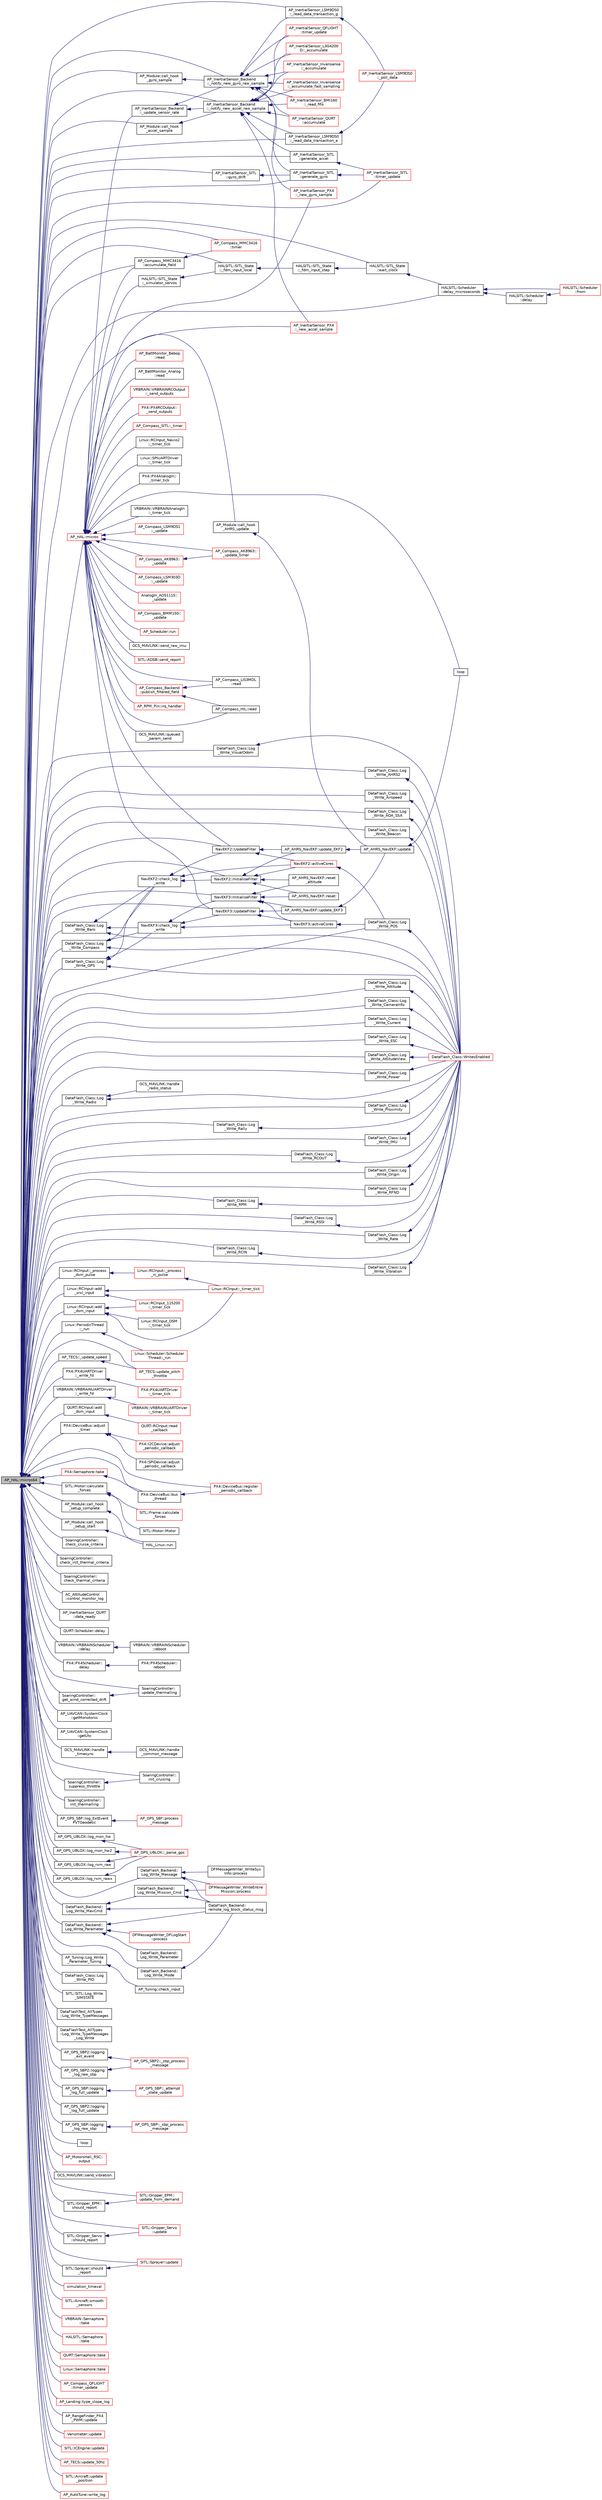 digraph "AP_HAL::micros64"
{
 // INTERACTIVE_SVG=YES
  edge [fontname="Helvetica",fontsize="10",labelfontname="Helvetica",labelfontsize="10"];
  node [fontname="Helvetica",fontsize="10",shape=record];
  rankdir="LR";
  Node1 [label="AP_HAL::micros64",height=0.2,width=0.4,color="black", fillcolor="grey75", style="filled", fontcolor="black"];
  Node1 -> Node2 [dir="back",color="midnightblue",fontsize="10",style="solid",fontname="Helvetica"];
  Node2 [label="HALSITL::SITL_State\l::_fdm_input_local",height=0.2,width=0.4,color="black", fillcolor="white", style="filled",URL="$classHALSITL_1_1SITL__State.html#a141fe78b0702ab2f2ac4cafc221fdb97"];
  Node2 -> Node3 [dir="back",color="midnightblue",fontsize="10",style="solid",fontname="Helvetica"];
  Node3 [label="HALSITL::SITL_State\l::_fdm_input_step",height=0.2,width=0.4,color="black", fillcolor="white", style="filled",URL="$classHALSITL_1_1SITL__State.html#ae31c93a26ca780bb508dded2498e2e93"];
  Node3 -> Node4 [dir="back",color="midnightblue",fontsize="10",style="solid",fontname="Helvetica"];
  Node4 [label="HALSITL::SITL_State\l::wait_clock",height=0.2,width=0.4,color="black", fillcolor="white", style="filled",URL="$classHALSITL_1_1SITL__State.html#a3eeaf330efded46259bbf64fc53e6b9f"];
  Node4 -> Node5 [dir="back",color="midnightblue",fontsize="10",style="solid",fontname="Helvetica"];
  Node5 [label="HALSITL::Scheduler\l::delay_microseconds",height=0.2,width=0.4,color="black", fillcolor="white", style="filled",URL="$classHALSITL_1_1Scheduler.html#a4cffd5bcba0175bf49c7aa75ff3bf09a"];
  Node5 -> Node6 [dir="back",color="midnightblue",fontsize="10",style="solid",fontname="Helvetica"];
  Node6 [label="HALSITL::Scheduler\l::from",height=0.2,width=0.4,color="red", fillcolor="white", style="filled",URL="$classHALSITL_1_1Scheduler.html#a2c3ea70328333081349821921242cb39"];
  Node5 -> Node7 [dir="back",color="midnightblue",fontsize="10",style="solid",fontname="Helvetica"];
  Node7 [label="HALSITL::Scheduler\l::delay",height=0.2,width=0.4,color="black", fillcolor="white", style="filled",URL="$classHALSITL_1_1Scheduler.html#a14f3239ecbb9889823b20dc9de655c2f"];
  Node7 -> Node6 [dir="back",color="midnightblue",fontsize="10",style="solid",fontname="Helvetica"];
  Node1 -> Node8 [dir="back",color="midnightblue",fontsize="10",style="solid",fontname="Helvetica"];
  Node8 [label="AP_InertialSensor_Backend\l::_notify_new_accel_raw_sample",height=0.2,width=0.4,color="black", fillcolor="white", style="filled",URL="$classAP__InertialSensor__Backend.html#a330d2242c139a6ec3e94e0dd7379df7c"];
  Node8 -> Node9 [dir="back",color="midnightblue",fontsize="10",style="solid",fontname="Helvetica"];
  Node9 [label="AP_InertialSensor_L3G4200\lD::_accumulate",height=0.2,width=0.4,color="red", fillcolor="white", style="filled",URL="$classAP__InertialSensor__L3G4200D.html#ab07f7d4df52cbab3fee7f509f50e81fc"];
  Node8 -> Node10 [dir="back",color="midnightblue",fontsize="10",style="solid",fontname="Helvetica"];
  Node10 [label="AP_InertialSensor_Invensense\l::_accumulate",height=0.2,width=0.4,color="red", fillcolor="white", style="filled",URL="$classAP__InertialSensor__Invensense.html#a1a06a8d1e4db8924dcdcf9a6439dcaa9"];
  Node8 -> Node11 [dir="back",color="midnightblue",fontsize="10",style="solid",fontname="Helvetica"];
  Node11 [label="AP_InertialSensor_Invensense\l::_accumulate_fast_sampling",height=0.2,width=0.4,color="red", fillcolor="white", style="filled",URL="$classAP__InertialSensor__Invensense.html#aa4d24e709666169398355b5ee2a3df50"];
  Node8 -> Node12 [dir="back",color="midnightblue",fontsize="10",style="solid",fontname="Helvetica"];
  Node12 [label="AP_InertialSensor_PX4\l::_new_accel_sample",height=0.2,width=0.4,color="red", fillcolor="white", style="filled",URL="$classAP__InertialSensor__PX4.html#ab860aacad51c8894d6d05d1291d8a650"];
  Node8 -> Node13 [dir="back",color="midnightblue",fontsize="10",style="solid",fontname="Helvetica"];
  Node13 [label="AP_InertialSensor_LSM9DS0\l::_read_data_transaction_a",height=0.2,width=0.4,color="black", fillcolor="white", style="filled",URL="$classAP__InertialSensor__LSM9DS0.html#a9e083338c81500c744790115250d5207"];
  Node13 -> Node14 [dir="back",color="midnightblue",fontsize="10",style="solid",fontname="Helvetica"];
  Node14 [label="AP_InertialSensor_LSM9DS0\l::_poll_data",height=0.2,width=0.4,color="red", fillcolor="white", style="filled",URL="$classAP__InertialSensor__LSM9DS0.html#a517db16a43fdfa7fa31615d07b225474"];
  Node8 -> Node15 [dir="back",color="midnightblue",fontsize="10",style="solid",fontname="Helvetica"];
  Node15 [label="AP_InertialSensor_BMI160\l::_read_fifo",height=0.2,width=0.4,color="red", fillcolor="white", style="filled",URL="$classAP__InertialSensor__BMI160.html#a1a519a3be822e3db7a19d0d0ed21d0c6"];
  Node8 -> Node16 [dir="back",color="midnightblue",fontsize="10",style="solid",fontname="Helvetica"];
  Node16 [label="AP_InertialSensor_QURT\l::accumulate",height=0.2,width=0.4,color="red", fillcolor="white", style="filled",URL="$classAP__InertialSensor__QURT.html#ac64c9fedd2b0bcbddf29264e1bbd7af8"];
  Node8 -> Node17 [dir="back",color="midnightblue",fontsize="10",style="solid",fontname="Helvetica"];
  Node17 [label="AP_InertialSensor_SITL\l::generate_accel",height=0.2,width=0.4,color="black", fillcolor="white", style="filled",URL="$classAP__InertialSensor__SITL.html#a8d6b8277285c6e8b6013585f403cd588"];
  Node17 -> Node18 [dir="back",color="midnightblue",fontsize="10",style="solid",fontname="Helvetica"];
  Node18 [label="AP_InertialSensor_SITL\l::timer_update",height=0.2,width=0.4,color="red", fillcolor="white", style="filled",URL="$classAP__InertialSensor__SITL.html#acb53ee7c91782608c30ff3e1c5af13e6"];
  Node8 -> Node19 [dir="back",color="midnightblue",fontsize="10",style="solid",fontname="Helvetica"];
  Node19 [label="AP_InertialSensor_QFLIGHT\l::timer_update",height=0.2,width=0.4,color="red", fillcolor="white", style="filled",URL="$classAP__InertialSensor__QFLIGHT.html#a995eedfc1f2c8c01d00815aed816db6d"];
  Node1 -> Node20 [dir="back",color="midnightblue",fontsize="10",style="solid",fontname="Helvetica"];
  Node20 [label="AP_InertialSensor_Backend\l::_notify_new_gyro_raw_sample",height=0.2,width=0.4,color="black", fillcolor="white", style="filled",URL="$classAP__InertialSensor__Backend.html#a32a5d3f083aae76feb1f3e9cbf3cc095"];
  Node20 -> Node9 [dir="back",color="midnightblue",fontsize="10",style="solid",fontname="Helvetica"];
  Node20 -> Node10 [dir="back",color="midnightblue",fontsize="10",style="solid",fontname="Helvetica"];
  Node20 -> Node11 [dir="back",color="midnightblue",fontsize="10",style="solid",fontname="Helvetica"];
  Node20 -> Node21 [dir="back",color="midnightblue",fontsize="10",style="solid",fontname="Helvetica"];
  Node21 [label="AP_InertialSensor_PX4\l::_new_gyro_sample",height=0.2,width=0.4,color="red", fillcolor="white", style="filled",URL="$classAP__InertialSensor__PX4.html#a257fdff6435bb9addd12e3ba161c4c12"];
  Node20 -> Node22 [dir="back",color="midnightblue",fontsize="10",style="solid",fontname="Helvetica"];
  Node22 [label="AP_InertialSensor_LSM9DS0\l::_read_data_transaction_g",height=0.2,width=0.4,color="black", fillcolor="white", style="filled",URL="$classAP__InertialSensor__LSM9DS0.html#a8d90205092ed9e6b959fe3da5f4f6477"];
  Node22 -> Node14 [dir="back",color="midnightblue",fontsize="10",style="solid",fontname="Helvetica"];
  Node20 -> Node15 [dir="back",color="midnightblue",fontsize="10",style="solid",fontname="Helvetica"];
  Node20 -> Node16 [dir="back",color="midnightblue",fontsize="10",style="solid",fontname="Helvetica"];
  Node20 -> Node23 [dir="back",color="midnightblue",fontsize="10",style="solid",fontname="Helvetica"];
  Node23 [label="AP_InertialSensor_SITL\l::generate_gyro",height=0.2,width=0.4,color="black", fillcolor="white", style="filled",URL="$classAP__InertialSensor__SITL.html#a884efe3040d8e915376390a36d778398"];
  Node23 -> Node18 [dir="back",color="midnightblue",fontsize="10",style="solid",fontname="Helvetica"];
  Node20 -> Node19 [dir="back",color="midnightblue",fontsize="10",style="solid",fontname="Helvetica"];
  Node1 -> Node24 [dir="back",color="midnightblue",fontsize="10",style="solid",fontname="Helvetica"];
  Node24 [label="Linux::RCInput::_process\l_dsm_pulse",height=0.2,width=0.4,color="black", fillcolor="white", style="filled",URL="$classLinux_1_1RCInput.html#a8dcefc98cb9bdeaad8b1b2b0e9b9b678"];
  Node24 -> Node25 [dir="back",color="midnightblue",fontsize="10",style="solid",fontname="Helvetica"];
  Node25 [label="Linux::RCInput::_process\l_rc_pulse",height=0.2,width=0.4,color="red", fillcolor="white", style="filled",URL="$classLinux_1_1RCInput.html#a9b269fac087807d362506805ebd18936"];
  Node25 -> Node26 [dir="back",color="midnightblue",fontsize="10",style="solid",fontname="Helvetica"];
  Node26 [label="Linux::RCInput::_timer_tick",height=0.2,width=0.4,color="red", fillcolor="white", style="filled",URL="$classLinux_1_1RCInput.html#a0d5d4518e1ed51c95fe36a9d6ea7ecac"];
  Node1 -> Node13 [dir="back",color="midnightblue",fontsize="10",style="solid",fontname="Helvetica"];
  Node1 -> Node22 [dir="back",color="midnightblue",fontsize="10",style="solid",fontname="Helvetica"];
  Node1 -> Node27 [dir="back",color="midnightblue",fontsize="10",style="solid",fontname="Helvetica"];
  Node27 [label="Linux::PeriodicThread\l::_run",height=0.2,width=0.4,color="black", fillcolor="white", style="filled",URL="$classLinux_1_1PeriodicThread.html#a6a257aa854be986e1843ae884b9915bf"];
  Node27 -> Node28 [dir="back",color="midnightblue",fontsize="10",style="solid",fontname="Helvetica"];
  Node28 [label="Linux::Scheduler::Scheduler\lThread::_run",height=0.2,width=0.4,color="red", fillcolor="white", style="filled",URL="$classLinux_1_1Scheduler_1_1SchedulerThread.html#a2cf5f8963892f54cacc25780b3081a21"];
  Node1 -> Node29 [dir="back",color="midnightblue",fontsize="10",style="solid",fontname="Helvetica"];
  Node29 [label="AP_TECS::_update_speed",height=0.2,width=0.4,color="black", fillcolor="white", style="filled",URL="$classAP__TECS.html#ac3a90f55264799a5482b76abfe5b9a68"];
  Node29 -> Node30 [dir="back",color="midnightblue",fontsize="10",style="solid",fontname="Helvetica"];
  Node30 [label="AP_TECS::update_pitch\l_throttle",height=0.2,width=0.4,color="red", fillcolor="white", style="filled",URL="$classAP__TECS.html#ad9fdee521b36fe15ab8ab06a35717c5a"];
  Node1 -> Node31 [dir="back",color="midnightblue",fontsize="10",style="solid",fontname="Helvetica"];
  Node31 [label="PX4::PX4UARTDriver\l::_write_fd",height=0.2,width=0.4,color="black", fillcolor="white", style="filled",URL="$classPX4_1_1PX4UARTDriver.html#a999818ba89f3849918b43fb38dd3e836"];
  Node31 -> Node32 [dir="back",color="midnightblue",fontsize="10",style="solid",fontname="Helvetica"];
  Node32 [label="PX4::PX4UARTDriver\l::_timer_tick",height=0.2,width=0.4,color="red", fillcolor="white", style="filled",URL="$classPX4_1_1PX4UARTDriver.html#a15f4a4558c5ffa4cc27cd0371470afa4"];
  Node1 -> Node33 [dir="back",color="midnightblue",fontsize="10",style="solid",fontname="Helvetica"];
  Node33 [label="VRBRAIN::VRBRAINUARTDriver\l::_write_fd",height=0.2,width=0.4,color="black", fillcolor="white", style="filled",URL="$classVRBRAIN_1_1VRBRAINUARTDriver.html#afc978b3e0b18ae4a113fe1c04de5fe13"];
  Node33 -> Node34 [dir="back",color="midnightblue",fontsize="10",style="solid",fontname="Helvetica"];
  Node34 [label="VRBRAIN::VRBRAINUARTDriver\l::_timer_tick",height=0.2,width=0.4,color="red", fillcolor="white", style="filled",URL="$classVRBRAIN_1_1VRBRAINUARTDriver.html#a72593c9ad60f292fe8c5b9cd5176e93b"];
  Node1 -> Node35 [dir="back",color="midnightblue",fontsize="10",style="solid",fontname="Helvetica"];
  Node35 [label="AP_Compass_MMC3416\l::accumulate_field",height=0.2,width=0.4,color="black", fillcolor="white", style="filled",URL="$classAP__Compass__MMC3416.html#aa81525e474696e469db55ad9712a1b4f"];
  Node35 -> Node36 [dir="back",color="midnightblue",fontsize="10",style="solid",fontname="Helvetica"];
  Node36 [label="AP_Compass_MMC3416\l::timer",height=0.2,width=0.4,color="red", fillcolor="white", style="filled",URL="$classAP__Compass__MMC3416.html#a8b5b61173af45f3892c51bbeda783190"];
  Node1 -> Node37 [dir="back",color="midnightblue",fontsize="10",style="solid",fontname="Helvetica"];
  Node37 [label="Linux::RCInput::add\l_dsm_input",height=0.2,width=0.4,color="black", fillcolor="white", style="filled",URL="$classLinux_1_1RCInput.html#a25136c569dd0745cad9ed02cefd87e54"];
  Node37 -> Node26 [dir="back",color="midnightblue",fontsize="10",style="solid",fontname="Helvetica"];
  Node37 -> Node38 [dir="back",color="midnightblue",fontsize="10",style="solid",fontname="Helvetica"];
  Node38 [label="Linux::RCInput_115200\l::_timer_tick",height=0.2,width=0.4,color="red", fillcolor="white", style="filled",URL="$classLinux_1_1RCInput__115200.html#a9805846609a4810fdfa92a6354f7cb45"];
  Node37 -> Node39 [dir="back",color="midnightblue",fontsize="10",style="solid",fontname="Helvetica"];
  Node39 [label="Linux::RCInput_DSM\l::_timer_tick",height=0.2,width=0.4,color="black", fillcolor="white", style="filled",URL="$classLinux_1_1RCInput__DSM.html#ab0e5ac3cc954bb79f4f0dd398cb39265"];
  Node1 -> Node40 [dir="back",color="midnightblue",fontsize="10",style="solid",fontname="Helvetica"];
  Node40 [label="QURT::RCInput::add\l_dsm_input",height=0.2,width=0.4,color="black", fillcolor="white", style="filled",URL="$classQURT_1_1RCInput.html#a2617a405bd3ee00bfb852210ab6c83c0"];
  Node40 -> Node41 [dir="back",color="midnightblue",fontsize="10",style="solid",fontname="Helvetica"];
  Node41 [label="QURT::RCInput::read\l_callback",height=0.2,width=0.4,color="red", fillcolor="white", style="filled",URL="$classQURT_1_1RCInput.html#a570aa86748ac6f877857039366734049"];
  Node1 -> Node42 [dir="back",color="midnightblue",fontsize="10",style="solid",fontname="Helvetica"];
  Node42 [label="Linux::RCInput::add\l_srxl_input",height=0.2,width=0.4,color="black", fillcolor="white", style="filled",URL="$classLinux_1_1RCInput.html#a6edc4ae0ca741df8094586df888ceae1"];
  Node42 -> Node26 [dir="back",color="midnightblue",fontsize="10",style="solid",fontname="Helvetica"];
  Node42 -> Node38 [dir="back",color="midnightblue",fontsize="10",style="solid",fontname="Helvetica"];
  Node1 -> Node43 [dir="back",color="midnightblue",fontsize="10",style="solid",fontname="Helvetica"];
  Node43 [label="PX4::DeviceBus::adjust\l_timer",height=0.2,width=0.4,color="black", fillcolor="white", style="filled",URL="$classPX4_1_1DeviceBus.html#a13f05b671b8cf1ecdd001d477f465cf7"];
  Node43 -> Node44 [dir="back",color="midnightblue",fontsize="10",style="solid",fontname="Helvetica"];
  Node44 [label="PX4::I2CDevice::adjust\l_periodic_callback",height=0.2,width=0.4,color="red", fillcolor="white", style="filled",URL="$classPX4_1_1I2CDevice.html#ac54955381c88ace6272c3222d6c87440"];
  Node43 -> Node45 [dir="back",color="midnightblue",fontsize="10",style="solid",fontname="Helvetica"];
  Node45 [label="PX4::SPIDevice::adjust\l_periodic_callback",height=0.2,width=0.4,color="black", fillcolor="white", style="filled",URL="$classPX4_1_1SPIDevice.html#a0521c45e2aa9a362d7997a0856246017"];
  Node1 -> Node46 [dir="back",color="midnightblue",fontsize="10",style="solid",fontname="Helvetica"];
  Node46 [label="PX4::DeviceBus::bus\l_thread",height=0.2,width=0.4,color="black", fillcolor="white", style="filled",URL="$classPX4_1_1DeviceBus.html#a1c5e6b608ef4bec2b6632cc5ef52177e"];
  Node46 -> Node47 [dir="back",color="midnightblue",fontsize="10",style="solid",fontname="Helvetica"];
  Node47 [label="PX4::DeviceBus::register\l_periodic_callback",height=0.2,width=0.4,color="red", fillcolor="white", style="filled",URL="$classPX4_1_1DeviceBus.html#a2cc0b0bc94b4276c3727fbd5a6da339e"];
  Node1 -> Node48 [dir="back",color="midnightblue",fontsize="10",style="solid",fontname="Helvetica"];
  Node48 [label="SITL::Motor::calculate\l_forces",height=0.2,width=0.4,color="black", fillcolor="white", style="filled",URL="$classSITL_1_1Motor.html#a57917a26ad0eb2dd927afc7fc7317ea2"];
  Node48 -> Node49 [dir="back",color="midnightblue",fontsize="10",style="solid",fontname="Helvetica"];
  Node49 [label="SITL::Frame::calculate\l_forces",height=0.2,width=0.4,color="red", fillcolor="white", style="filled",URL="$classSITL_1_1Frame.html#a87ba820ad586d329b09e18db644114a9"];
  Node48 -> Node50 [dir="back",color="midnightblue",fontsize="10",style="solid",fontname="Helvetica"];
  Node50 [label="SITL::Motor::Motor",height=0.2,width=0.4,color="black", fillcolor="white", style="filled",URL="$classSITL_1_1Motor.html#a6cef80bf059998ee25248c9b347e3c0c"];
  Node1 -> Node51 [dir="back",color="midnightblue",fontsize="10",style="solid",fontname="Helvetica"];
  Node51 [label="AP_Module::call_hook\l_accel_sample",height=0.2,width=0.4,color="black", fillcolor="white", style="filled",URL="$classAP__Module.html#a2bfac6076fb8ce6b9d0a4d9265cff408"];
  Node51 -> Node8 [dir="back",color="midnightblue",fontsize="10",style="solid",fontname="Helvetica"];
  Node1 -> Node52 [dir="back",color="midnightblue",fontsize="10",style="solid",fontname="Helvetica"];
  Node52 [label="AP_Module::call_hook\l_AHRS_update",height=0.2,width=0.4,color="black", fillcolor="white", style="filled",URL="$classAP__Module.html#a9b4f06b2556a122f11b92b7b29d462c4"];
  Node52 -> Node53 [dir="back",color="midnightblue",fontsize="10",style="solid",fontname="Helvetica"];
  Node53 [label="AP_AHRS_NavEKF::update",height=0.2,width=0.4,color="black", fillcolor="white", style="filled",URL="$classAP__AHRS__NavEKF.html#ac8111979c5dc37a55b2c50818534ea52"];
  Node53 -> Node54 [dir="back",color="midnightblue",fontsize="10",style="solid",fontname="Helvetica"];
  Node54 [label="loop",height=0.2,width=0.4,color="black", fillcolor="white", style="filled",URL="$AHRS__Test_8cpp.html#afe461d27b9c48d5921c00d521181f12f"];
  Node1 -> Node55 [dir="back",color="midnightblue",fontsize="10",style="solid",fontname="Helvetica"];
  Node55 [label="AP_Module::call_hook\l_gyro_sample",height=0.2,width=0.4,color="black", fillcolor="white", style="filled",URL="$classAP__Module.html#a4a00c59686d662eb6ead3dce8a56068d"];
  Node55 -> Node20 [dir="back",color="midnightblue",fontsize="10",style="solid",fontname="Helvetica"];
  Node1 -> Node56 [dir="back",color="midnightblue",fontsize="10",style="solid",fontname="Helvetica"];
  Node56 [label="AP_Module::call_hook\l_setup_complete",height=0.2,width=0.4,color="black", fillcolor="white", style="filled",URL="$classAP__Module.html#a54b2edff163bdfe4c6367d3dcba86f0c"];
  Node56 -> Node57 [dir="back",color="midnightblue",fontsize="10",style="solid",fontname="Helvetica"];
  Node57 [label="HAL_Linux::run",height=0.2,width=0.4,color="black", fillcolor="white", style="filled",URL="$classHAL__Linux.html#a9b8394eb66ea6d3d5539aaaf47c3bf80"];
  Node1 -> Node58 [dir="back",color="midnightblue",fontsize="10",style="solid",fontname="Helvetica"];
  Node58 [label="AP_Module::call_hook\l_setup_start",height=0.2,width=0.4,color="black", fillcolor="white", style="filled",URL="$classAP__Module.html#a079f73b1dd75a3134022a71807f4b8c3"];
  Node58 -> Node57 [dir="back",color="midnightblue",fontsize="10",style="solid",fontname="Helvetica"];
  Node1 -> Node59 [dir="back",color="midnightblue",fontsize="10",style="solid",fontname="Helvetica"];
  Node59 [label="SoaringController::\lcheck_cruise_criteria",height=0.2,width=0.4,color="black", fillcolor="white", style="filled",URL="$classSoaringController.html#a67d3126fd2b67b567a8aac3998948170"];
  Node1 -> Node60 [dir="back",color="midnightblue",fontsize="10",style="solid",fontname="Helvetica"];
  Node60 [label="SoaringController::\lcheck_init_thermal_criteria",height=0.2,width=0.4,color="black", fillcolor="white", style="filled",URL="$classSoaringController.html#a0d65481e33cb4d38d27fdd1236ec09b0"];
  Node1 -> Node61 [dir="back",color="midnightblue",fontsize="10",style="solid",fontname="Helvetica"];
  Node61 [label="SoaringController::\lcheck_thermal_criteria",height=0.2,width=0.4,color="black", fillcolor="white", style="filled",URL="$classSoaringController.html#a99b4e44b09a796fdb3c8402025d855b1"];
  Node1 -> Node62 [dir="back",color="midnightblue",fontsize="10",style="solid",fontname="Helvetica"];
  Node62 [label="AC_AttitudeControl\l::control_monitor_log",height=0.2,width=0.4,color="black", fillcolor="white", style="filled",URL="$classAC__AttitudeControl.html#a24124a33c8cd7a9cd575d0c16a1e2d5b"];
  Node1 -> Node63 [dir="back",color="midnightblue",fontsize="10",style="solid",fontname="Helvetica"];
  Node63 [label="AP_InertialSensor_QURT\l::data_ready",height=0.2,width=0.4,color="black", fillcolor="white", style="filled",URL="$classAP__InertialSensor__QURT.html#a2a1a1f30325df41e390b8bc3e2848bc4"];
  Node1 -> Node64 [dir="back",color="midnightblue",fontsize="10",style="solid",fontname="Helvetica"];
  Node64 [label="QURT::Scheduler::delay",height=0.2,width=0.4,color="black", fillcolor="white", style="filled",URL="$classQURT_1_1Scheduler.html#a14f3239ecbb9889823b20dc9de655c2f"];
  Node1 -> Node65 [dir="back",color="midnightblue",fontsize="10",style="solid",fontname="Helvetica"];
  Node65 [label="VRBRAIN::VRBRAINScheduler\l::delay",height=0.2,width=0.4,color="black", fillcolor="white", style="filled",URL="$classVRBRAIN_1_1VRBRAINScheduler.html#a20360f74ca9912d424c5c6800a85efef"];
  Node65 -> Node66 [dir="back",color="midnightblue",fontsize="10",style="solid",fontname="Helvetica"];
  Node66 [label="VRBRAIN::VRBRAINScheduler\l::reboot",height=0.2,width=0.4,color="black", fillcolor="white", style="filled",URL="$classVRBRAIN_1_1VRBRAINScheduler.html#a4df178cb74833d89cb20e6d6606b48fe"];
  Node1 -> Node67 [dir="back",color="midnightblue",fontsize="10",style="solid",fontname="Helvetica"];
  Node67 [label="PX4::PX4Scheduler::\ldelay",height=0.2,width=0.4,color="black", fillcolor="white", style="filled",URL="$classPX4_1_1PX4Scheduler.html#a1951ba5f485452f85d0bf13220a44839"];
  Node67 -> Node68 [dir="back",color="midnightblue",fontsize="10",style="solid",fontname="Helvetica"];
  Node68 [label="PX4::PX4Scheduler::\lreboot",height=0.2,width=0.4,color="black", fillcolor="white", style="filled",URL="$classPX4_1_1PX4Scheduler.html#ad9afd58fb2d2daf8f1f726b99531db2a"];
  Node1 -> Node5 [dir="back",color="midnightblue",fontsize="10",style="solid",fontname="Helvetica"];
  Node1 -> Node17 [dir="back",color="midnightblue",fontsize="10",style="solid",fontname="Helvetica"];
  Node1 -> Node23 [dir="back",color="midnightblue",fontsize="10",style="solid",fontname="Helvetica"];
  Node1 -> Node69 [dir="back",color="midnightblue",fontsize="10",style="solid",fontname="Helvetica"];
  Node69 [label="SoaringController::\lget_wind_corrected_drift",height=0.2,width=0.4,color="black", fillcolor="white", style="filled",URL="$classSoaringController.html#ad7ea9014895a4068c421d561692a3700"];
  Node69 -> Node70 [dir="back",color="midnightblue",fontsize="10",style="solid",fontname="Helvetica"];
  Node70 [label="SoaringController::\lupdate_thermalling",height=0.2,width=0.4,color="black", fillcolor="white", style="filled",URL="$classSoaringController.html#abfbc693fd6c93da20fb098aedf6fd596"];
  Node1 -> Node71 [dir="back",color="midnightblue",fontsize="10",style="solid",fontname="Helvetica"];
  Node71 [label="AP_UAVCAN::SystemClock\l::getMonotonic",height=0.2,width=0.4,color="black", fillcolor="white", style="filled",URL="$classAP__UAVCAN_1_1SystemClock.html#acbec92b47a73aa9d638662f4386ac5d4"];
  Node1 -> Node72 [dir="back",color="midnightblue",fontsize="10",style="solid",fontname="Helvetica"];
  Node72 [label="AP_UAVCAN::SystemClock\l::getUtc",height=0.2,width=0.4,color="black", fillcolor="white", style="filled",URL="$classAP__UAVCAN_1_1SystemClock.html#a79ab860c99412640eabb762ca9210b02"];
  Node1 -> Node73 [dir="back",color="midnightblue",fontsize="10",style="solid",fontname="Helvetica"];
  Node73 [label="AP_InertialSensor_SITL\l::gyro_drift",height=0.2,width=0.4,color="black", fillcolor="white", style="filled",URL="$classAP__InertialSensor__SITL.html#a8ddcc9af2f03212fc176901e8588b978"];
  Node73 -> Node23 [dir="back",color="midnightblue",fontsize="10",style="solid",fontname="Helvetica"];
  Node1 -> Node74 [dir="back",color="midnightblue",fontsize="10",style="solid",fontname="Helvetica"];
  Node74 [label="GCS_MAVLINK::handle\l_timesync",height=0.2,width=0.4,color="black", fillcolor="white", style="filled",URL="$structGCS__MAVLINK.html#ae00bb5fbb1a3e4843be647dc9b09f51f"];
  Node74 -> Node75 [dir="back",color="midnightblue",fontsize="10",style="solid",fontname="Helvetica"];
  Node75 [label="GCS_MAVLINK::handle\l_common_message",height=0.2,width=0.4,color="black", fillcolor="white", style="filled",URL="$structGCS__MAVLINK.html#a13da94a2548ade6552a5250eb3251e89"];
  Node1 -> Node76 [dir="back",color="midnightblue",fontsize="10",style="solid",fontname="Helvetica"];
  Node76 [label="SoaringController::\linit_cruising",height=0.2,width=0.4,color="black", fillcolor="white", style="filled",URL="$classSoaringController.html#a374df90ffa4f23b9bcd4a554702bf4a4"];
  Node1 -> Node77 [dir="back",color="midnightblue",fontsize="10",style="solid",fontname="Helvetica"];
  Node77 [label="SoaringController::\linit_thermalling",height=0.2,width=0.4,color="black", fillcolor="white", style="filled",URL="$classSoaringController.html#a1df234a4d963fb959f17da847f4e39d1"];
  Node1 -> Node78 [dir="back",color="midnightblue",fontsize="10",style="solid",fontname="Helvetica"];
  Node78 [label="NavEKF3::InitialiseFilter",height=0.2,width=0.4,color="black", fillcolor="white", style="filled",URL="$classNavEKF3.html#a07f064fa513fbb6e7188141904f3b5b5"];
  Node78 -> Node79 [dir="back",color="midnightblue",fontsize="10",style="solid",fontname="Helvetica"];
  Node79 [label="NavEKF3::activeCores",height=0.2,width=0.4,color="black", fillcolor="white", style="filled",URL="$classNavEKF3.html#a3e1f50ad977a17222fcd7a6851b0f2ec"];
  Node79 -> Node80 [dir="back",color="midnightblue",fontsize="10",style="solid",fontname="Helvetica"];
  Node80 [label="DataFlash_Class::Log\l_Write_POS",height=0.2,width=0.4,color="black", fillcolor="white", style="filled",URL="$classDataFlash__Class.html#a46e58faaa53c44516433f6bb7bde4163"];
  Node80 -> Node81 [dir="back",color="midnightblue",fontsize="10",style="solid",fontname="Helvetica"];
  Node81 [label="DataFlash_Class::WritesEnabled",height=0.2,width=0.4,color="red", fillcolor="white", style="filled",URL="$classDataFlash__Class.html#a680528ccef337901407a125439e1f397"];
  Node78 -> Node82 [dir="back",color="midnightblue",fontsize="10",style="solid",fontname="Helvetica"];
  Node82 [label="AP_AHRS_NavEKF::reset",height=0.2,width=0.4,color="black", fillcolor="white", style="filled",URL="$classAP__AHRS__NavEKF.html#a532ff0df024a4537e5a108c42ba405a7"];
  Node78 -> Node83 [dir="back",color="midnightblue",fontsize="10",style="solid",fontname="Helvetica"];
  Node83 [label="AP_AHRS_NavEKF::reset\l_attitude",height=0.2,width=0.4,color="black", fillcolor="white", style="filled",URL="$classAP__AHRS__NavEKF.html#a9bd3c7f1793a48cd0d736b19fbfaf19a"];
  Node78 -> Node84 [dir="back",color="midnightblue",fontsize="10",style="solid",fontname="Helvetica"];
  Node84 [label="AP_AHRS_NavEKF::update_EKF3",height=0.2,width=0.4,color="black", fillcolor="white", style="filled",URL="$classAP__AHRS__NavEKF.html#a324160404f12959e955554f5aed26459"];
  Node84 -> Node53 [dir="back",color="midnightblue",fontsize="10",style="solid",fontname="Helvetica"];
  Node1 -> Node85 [dir="back",color="midnightblue",fontsize="10",style="solid",fontname="Helvetica"];
  Node85 [label="NavEKF2::InitialiseFilter",height=0.2,width=0.4,color="black", fillcolor="white", style="filled",URL="$classNavEKF2.html#a9c447b8d84abf2dfc845ddbbbad46a2b"];
  Node85 -> Node86 [dir="back",color="midnightblue",fontsize="10",style="solid",fontname="Helvetica"];
  Node86 [label="NavEKF2::activeCores",height=0.2,width=0.4,color="red", fillcolor="white", style="filled",URL="$classNavEKF2.html#ab18af2714c15fcf190493c01e2a28c73"];
  Node86 -> Node80 [dir="back",color="midnightblue",fontsize="10",style="solid",fontname="Helvetica"];
  Node85 -> Node82 [dir="back",color="midnightblue",fontsize="10",style="solid",fontname="Helvetica"];
  Node85 -> Node83 [dir="back",color="midnightblue",fontsize="10",style="solid",fontname="Helvetica"];
  Node85 -> Node87 [dir="back",color="midnightblue",fontsize="10",style="solid",fontname="Helvetica"];
  Node87 [label="AP_AHRS_NavEKF::update_EKF2",height=0.2,width=0.4,color="black", fillcolor="white", style="filled",URL="$classAP__AHRS__NavEKF.html#a0187c6d3d4348b002a204c05d3e94b07"];
  Node87 -> Node53 [dir="back",color="midnightblue",fontsize="10",style="solid",fontname="Helvetica"];
  Node1 -> Node88 [dir="back",color="midnightblue",fontsize="10",style="solid",fontname="Helvetica"];
  Node88 [label="AP_GPS_SBF::log_ExtEvent\lPVTGeodetic",height=0.2,width=0.4,color="black", fillcolor="white", style="filled",URL="$classAP__GPS__SBF.html#a029bda686db2bccb2b98f78cf5ea38fe"];
  Node88 -> Node89 [dir="back",color="midnightblue",fontsize="10",style="solid",fontname="Helvetica"];
  Node89 [label="AP_GPS_SBF::process\l_message",height=0.2,width=0.4,color="red", fillcolor="white", style="filled",URL="$classAP__GPS__SBF.html#a302b0e8422996c2cabb9dfac0eae59a4"];
  Node1 -> Node90 [dir="back",color="midnightblue",fontsize="10",style="solid",fontname="Helvetica"];
  Node90 [label="AP_GPS_UBLOX::log_mon_hw",height=0.2,width=0.4,color="black", fillcolor="white", style="filled",URL="$classAP__GPS__UBLOX.html#afaad8ce1ad6c2192e2608e5731789b25"];
  Node90 -> Node91 [dir="back",color="midnightblue",fontsize="10",style="solid",fontname="Helvetica"];
  Node91 [label="AP_GPS_UBLOX::_parse_gps",height=0.2,width=0.4,color="red", fillcolor="white", style="filled",URL="$classAP__GPS__UBLOX.html#a16ae8ab4b0babfbc2245beb0a438ec33"];
  Node1 -> Node92 [dir="back",color="midnightblue",fontsize="10",style="solid",fontname="Helvetica"];
  Node92 [label="AP_GPS_UBLOX::log_mon_hw2",height=0.2,width=0.4,color="black", fillcolor="white", style="filled",URL="$classAP__GPS__UBLOX.html#aa371c3daa15a309ab65f1522471ff5c2"];
  Node92 -> Node91 [dir="back",color="midnightblue",fontsize="10",style="solid",fontname="Helvetica"];
  Node1 -> Node93 [dir="back",color="midnightblue",fontsize="10",style="solid",fontname="Helvetica"];
  Node93 [label="AP_GPS_UBLOX::log_rxm_raw",height=0.2,width=0.4,color="black", fillcolor="white", style="filled",URL="$classAP__GPS__UBLOX.html#a599fc077195cbe106d1da825688b1440"];
  Node93 -> Node91 [dir="back",color="midnightblue",fontsize="10",style="solid",fontname="Helvetica"];
  Node1 -> Node94 [dir="back",color="midnightblue",fontsize="10",style="solid",fontname="Helvetica"];
  Node94 [label="AP_GPS_UBLOX::log_rxm_rawx",height=0.2,width=0.4,color="black", fillcolor="white", style="filled",URL="$classAP__GPS__UBLOX.html#a3974f2089cb33bed89e19cfe3c7521f8"];
  Node94 -> Node91 [dir="back",color="midnightblue",fontsize="10",style="solid",fontname="Helvetica"];
  Node1 -> Node95 [dir="back",color="midnightblue",fontsize="10",style="solid",fontname="Helvetica"];
  Node95 [label="DataFlash_Class::Log\l_Write_AHRS2",height=0.2,width=0.4,color="black", fillcolor="white", style="filled",URL="$classDataFlash__Class.html#ad81bca014959c6b0a6714ea0d83c409f"];
  Node95 -> Node81 [dir="back",color="midnightblue",fontsize="10",style="solid",fontname="Helvetica"];
  Node1 -> Node96 [dir="back",color="midnightblue",fontsize="10",style="solid",fontname="Helvetica"];
  Node96 [label="DataFlash_Class::Log\l_Write_Airspeed",height=0.2,width=0.4,color="black", fillcolor="white", style="filled",URL="$classDataFlash__Class.html#a6a38481f36ae833e7093c41a0e72be31"];
  Node96 -> Node81 [dir="back",color="midnightblue",fontsize="10",style="solid",fontname="Helvetica"];
  Node1 -> Node97 [dir="back",color="midnightblue",fontsize="10",style="solid",fontname="Helvetica"];
  Node97 [label="DataFlash_Class::Log\l_Write_AOA_SSA",height=0.2,width=0.4,color="black", fillcolor="white", style="filled",URL="$classDataFlash__Class.html#a07c6e6dc1aeb58b8f3255a63e0d5a430"];
  Node97 -> Node81 [dir="back",color="midnightblue",fontsize="10",style="solid",fontname="Helvetica"];
  Node1 -> Node98 [dir="back",color="midnightblue",fontsize="10",style="solid",fontname="Helvetica"];
  Node98 [label="DataFlash_Class::Log\l_Write_Attitude",height=0.2,width=0.4,color="black", fillcolor="white", style="filled",URL="$classDataFlash__Class.html#a100c0458780b38dd0ccc4a7381827b3c"];
  Node98 -> Node81 [dir="back",color="midnightblue",fontsize="10",style="solid",fontname="Helvetica"];
  Node1 -> Node99 [dir="back",color="midnightblue",fontsize="10",style="solid",fontname="Helvetica"];
  Node99 [label="DataFlash_Class::Log\l_Write_AttitudeView",height=0.2,width=0.4,color="black", fillcolor="white", style="filled",URL="$classDataFlash__Class.html#abf48a5cb3c39a255385d3853beb1b5d7"];
  Node99 -> Node81 [dir="back",color="midnightblue",fontsize="10",style="solid",fontname="Helvetica"];
  Node1 -> Node100 [dir="back",color="midnightblue",fontsize="10",style="solid",fontname="Helvetica"];
  Node100 [label="DataFlash_Class::Log\l_Write_Baro",height=0.2,width=0.4,color="black", fillcolor="white", style="filled",URL="$classDataFlash__Class.html#a4a12c2f2025e0a63d6ec85602857d0cb"];
  Node100 -> Node101 [dir="back",color="midnightblue",fontsize="10",style="solid",fontname="Helvetica"];
  Node101 [label="NavEKF3::check_log\l_write",height=0.2,width=0.4,color="black", fillcolor="white", style="filled",URL="$classNavEKF3.html#afa5a1b626563d35ad95545e8f056214b"];
  Node101 -> Node79 [dir="back",color="midnightblue",fontsize="10",style="solid",fontname="Helvetica"];
  Node101 -> Node78 [dir="back",color="midnightblue",fontsize="10",style="solid",fontname="Helvetica"];
  Node101 -> Node102 [dir="back",color="midnightblue",fontsize="10",style="solid",fontname="Helvetica"];
  Node102 [label="NavEKF3::UpdateFilter",height=0.2,width=0.4,color="black", fillcolor="white", style="filled",URL="$classNavEKF3.html#a477020fcf29376e0c2205dbf79728104"];
  Node102 -> Node79 [dir="back",color="midnightblue",fontsize="10",style="solid",fontname="Helvetica"];
  Node102 -> Node84 [dir="back",color="midnightblue",fontsize="10",style="solid",fontname="Helvetica"];
  Node100 -> Node103 [dir="back",color="midnightblue",fontsize="10",style="solid",fontname="Helvetica"];
  Node103 [label="NavEKF2::check_log\l_write",height=0.2,width=0.4,color="black", fillcolor="white", style="filled",URL="$classNavEKF2.html#a124df957952b2cb0c04e4318a173f67a"];
  Node103 -> Node86 [dir="back",color="midnightblue",fontsize="10",style="solid",fontname="Helvetica"];
  Node103 -> Node85 [dir="back",color="midnightblue",fontsize="10",style="solid",fontname="Helvetica"];
  Node103 -> Node104 [dir="back",color="midnightblue",fontsize="10",style="solid",fontname="Helvetica"];
  Node104 [label="NavEKF2::UpdateFilter",height=0.2,width=0.4,color="black", fillcolor="white", style="filled",URL="$classNavEKF2.html#a72815b1bbd9d7ceb0ff7ae52d14516df"];
  Node104 -> Node86 [dir="back",color="midnightblue",fontsize="10",style="solid",fontname="Helvetica"];
  Node104 -> Node87 [dir="back",color="midnightblue",fontsize="10",style="solid",fontname="Helvetica"];
  Node100 -> Node81 [dir="back",color="midnightblue",fontsize="10",style="solid",fontname="Helvetica"];
  Node1 -> Node105 [dir="back",color="midnightblue",fontsize="10",style="solid",fontname="Helvetica"];
  Node105 [label="DataFlash_Class::Log\l_Write_Beacon",height=0.2,width=0.4,color="black", fillcolor="white", style="filled",URL="$classDataFlash__Class.html#abe412cc7c41a691691c24ec560586c45"];
  Node105 -> Node81 [dir="back",color="midnightblue",fontsize="10",style="solid",fontname="Helvetica"];
  Node1 -> Node106 [dir="back",color="midnightblue",fontsize="10",style="solid",fontname="Helvetica"];
  Node106 [label="DataFlash_Class::Log\l_Write_CameraInfo",height=0.2,width=0.4,color="black", fillcolor="white", style="filled",URL="$classDataFlash__Class.html#af027b69eefd54b04e56a821eeda76e40"];
  Node106 -> Node81 [dir="back",color="midnightblue",fontsize="10",style="solid",fontname="Helvetica"];
  Node1 -> Node107 [dir="back",color="midnightblue",fontsize="10",style="solid",fontname="Helvetica"];
  Node107 [label="DataFlash_Class::Log\l_Write_Compass",height=0.2,width=0.4,color="black", fillcolor="white", style="filled",URL="$classDataFlash__Class.html#a5189adf1c5da47c2149ca1d7baa745d8"];
  Node107 -> Node101 [dir="back",color="midnightblue",fontsize="10",style="solid",fontname="Helvetica"];
  Node107 -> Node103 [dir="back",color="midnightblue",fontsize="10",style="solid",fontname="Helvetica"];
  Node107 -> Node81 [dir="back",color="midnightblue",fontsize="10",style="solid",fontname="Helvetica"];
  Node1 -> Node108 [dir="back",color="midnightblue",fontsize="10",style="solid",fontname="Helvetica"];
  Node108 [label="DataFlash_Class::Log\l_Write_Current",height=0.2,width=0.4,color="black", fillcolor="white", style="filled",URL="$classDataFlash__Class.html#a6bc40fe7e7fd0b068700d5b89d85a920"];
  Node108 -> Node81 [dir="back",color="midnightblue",fontsize="10",style="solid",fontname="Helvetica"];
  Node1 -> Node109 [dir="back",color="midnightblue",fontsize="10",style="solid",fontname="Helvetica"];
  Node109 [label="DataFlash_Class::Log\l_Write_ESC",height=0.2,width=0.4,color="black", fillcolor="white", style="filled",URL="$classDataFlash__Class.html#a90a22bd1a0d9fff2bde1efdf0d0c9575"];
  Node109 -> Node81 [dir="back",color="midnightblue",fontsize="10",style="solid",fontname="Helvetica"];
  Node1 -> Node110 [dir="back",color="midnightblue",fontsize="10",style="solid",fontname="Helvetica"];
  Node110 [label="DataFlash_Class::Log\l_Write_GPS",height=0.2,width=0.4,color="black", fillcolor="white", style="filled",URL="$classDataFlash__Class.html#a8a9087dec83092f0ea67b6741ff9f32e"];
  Node110 -> Node101 [dir="back",color="midnightblue",fontsize="10",style="solid",fontname="Helvetica"];
  Node110 -> Node103 [dir="back",color="midnightblue",fontsize="10",style="solid",fontname="Helvetica"];
  Node110 -> Node81 [dir="back",color="midnightblue",fontsize="10",style="solid",fontname="Helvetica"];
  Node1 -> Node111 [dir="back",color="midnightblue",fontsize="10",style="solid",fontname="Helvetica"];
  Node111 [label="DataFlash_Class::Log\l_Write_IMU",height=0.2,width=0.4,color="black", fillcolor="white", style="filled",URL="$classDataFlash__Class.html#a805d766e5347af5349e0979a2a07e452"];
  Node111 -> Node81 [dir="back",color="midnightblue",fontsize="10",style="solid",fontname="Helvetica"];
  Node1 -> Node112 [dir="back",color="midnightblue",fontsize="10",style="solid",fontname="Helvetica"];
  Node112 [label="DataFlash_Backend::\lLog_Write_MavCmd",height=0.2,width=0.4,color="black", fillcolor="white", style="filled",URL="$classDataFlash__Backend.html#af0dcded34eb71f36ee8f910424be2061"];
  Node112 -> Node113 [dir="back",color="midnightblue",fontsize="10",style="solid",fontname="Helvetica"];
  Node113 [label="DataFlash_Backend::\lLog_Write_Mission_Cmd",height=0.2,width=0.4,color="black", fillcolor="white", style="filled",URL="$classDataFlash__Backend.html#a570580fce5fc1f96a9cfd6bb75dd8705"];
  Node113 -> Node114 [dir="back",color="midnightblue",fontsize="10",style="solid",fontname="Helvetica"];
  Node114 [label="DFMessageWriter_WriteEntire\lMission::process",height=0.2,width=0.4,color="red", fillcolor="white", style="filled",URL="$classDFMessageWriter__WriteEntireMission.html#a157afd1587cb4756d21bfd04bd64fdd1"];
  Node113 -> Node115 [dir="back",color="midnightblue",fontsize="10",style="solid",fontname="Helvetica"];
  Node115 [label="DataFlash_Backend::\lremote_log_block_status_msg",height=0.2,width=0.4,color="black", fillcolor="white", style="filled",URL="$classDataFlash__Backend.html#acc06500874549df2b2567f069176506e"];
  Node112 -> Node115 [dir="back",color="midnightblue",fontsize="10",style="solid",fontname="Helvetica"];
  Node1 -> Node116 [dir="back",color="midnightblue",fontsize="10",style="solid",fontname="Helvetica"];
  Node116 [label="DataFlash_Backend::\lLog_Write_Message",height=0.2,width=0.4,color="black", fillcolor="white", style="filled",URL="$classDataFlash__Backend.html#a36de68caf35d162312f55f958c00fc6c"];
  Node116 -> Node117 [dir="back",color="midnightblue",fontsize="10",style="solid",fontname="Helvetica"];
  Node117 [label="DFMessageWriter_WriteSys\lInfo::process",height=0.2,width=0.4,color="black", fillcolor="white", style="filled",URL="$classDFMessageWriter__WriteSysInfo.html#a58c7b3822a65bb8415b33960266a1e83"];
  Node116 -> Node114 [dir="back",color="midnightblue",fontsize="10",style="solid",fontname="Helvetica"];
  Node116 -> Node115 [dir="back",color="midnightblue",fontsize="10",style="solid",fontname="Helvetica"];
  Node1 -> Node118 [dir="back",color="midnightblue",fontsize="10",style="solid",fontname="Helvetica"];
  Node118 [label="DataFlash_Backend::\lLog_Write_Mode",height=0.2,width=0.4,color="black", fillcolor="white", style="filled",URL="$classDataFlash__Backend.html#a09f5553f9e37e58f72cde1a95b2f20f2"];
  Node118 -> Node115 [dir="back",color="midnightblue",fontsize="10",style="solid",fontname="Helvetica"];
  Node1 -> Node119 [dir="back",color="midnightblue",fontsize="10",style="solid",fontname="Helvetica"];
  Node119 [label="DataFlash_Class::Log\l_Write_Origin",height=0.2,width=0.4,color="black", fillcolor="white", style="filled",URL="$classDataFlash__Class.html#a7c9ea84e9cbfd62bac7f1fac7cafa562"];
  Node119 -> Node81 [dir="back",color="midnightblue",fontsize="10",style="solid",fontname="Helvetica"];
  Node1 -> Node120 [dir="back",color="midnightblue",fontsize="10",style="solid",fontname="Helvetica"];
  Node120 [label="DataFlash_Backend::\lLog_Write_Parameter",height=0.2,width=0.4,color="black", fillcolor="white", style="filled",URL="$classDataFlash__Backend.html#a85713efc5d4dfb01c5ef7968f9f2842e"];
  Node120 -> Node121 [dir="back",color="midnightblue",fontsize="10",style="solid",fontname="Helvetica"];
  Node121 [label="DataFlash_Backend::\lLog_Write_Parameter",height=0.2,width=0.4,color="black", fillcolor="white", style="filled",URL="$classDataFlash__Backend.html#a76b0eff7f34874f2a35c4d6241203e6f"];
  Node120 -> Node122 [dir="back",color="midnightblue",fontsize="10",style="solid",fontname="Helvetica"];
  Node122 [label="DFMessageWriter_DFLogStart\l::process",height=0.2,width=0.4,color="red", fillcolor="white", style="filled",URL="$classDFMessageWriter__DFLogStart.html#a81d7ab192bff2616b7649f3d4bdf7ca7"];
  Node120 -> Node115 [dir="back",color="midnightblue",fontsize="10",style="solid",fontname="Helvetica"];
  Node1 -> Node123 [dir="back",color="midnightblue",fontsize="10",style="solid",fontname="Helvetica"];
  Node123 [label="AP_Tuning::Log_Write\l_Parameter_Tuning",height=0.2,width=0.4,color="black", fillcolor="white", style="filled",URL="$classAP__Tuning.html#abc35074ce5f7c46fbbc644d80c3dc15a"];
  Node123 -> Node124 [dir="back",color="midnightblue",fontsize="10",style="solid",fontname="Helvetica"];
  Node124 [label="AP_Tuning::check_input",height=0.2,width=0.4,color="black", fillcolor="white", style="filled",URL="$classAP__Tuning.html#a26bf8c5e3711e547ce95654ca285fecb"];
  Node1 -> Node125 [dir="back",color="midnightblue",fontsize="10",style="solid",fontname="Helvetica"];
  Node125 [label="DataFlash_Class::Log\l_Write_PID",height=0.2,width=0.4,color="black", fillcolor="white", style="filled",URL="$classDataFlash__Class.html#a92d70f9aa906b4a2ad56f88cf04630ce"];
  Node1 -> Node80 [dir="back",color="midnightblue",fontsize="10",style="solid",fontname="Helvetica"];
  Node1 -> Node126 [dir="back",color="midnightblue",fontsize="10",style="solid",fontname="Helvetica"];
  Node126 [label="DataFlash_Class::Log\l_Write_Power",height=0.2,width=0.4,color="black", fillcolor="white", style="filled",URL="$classDataFlash__Class.html#a0244745bcbf21252169dbca26be44557"];
  Node126 -> Node81 [dir="back",color="midnightblue",fontsize="10",style="solid",fontname="Helvetica"];
  Node1 -> Node127 [dir="back",color="midnightblue",fontsize="10",style="solid",fontname="Helvetica"];
  Node127 [label="DataFlash_Class::Log\l_Write_Proximity",height=0.2,width=0.4,color="black", fillcolor="white", style="filled",URL="$classDataFlash__Class.html#adebf82a1c347a2dbcaf366ea32bc3bc5"];
  Node127 -> Node81 [dir="back",color="midnightblue",fontsize="10",style="solid",fontname="Helvetica"];
  Node1 -> Node128 [dir="back",color="midnightblue",fontsize="10",style="solid",fontname="Helvetica"];
  Node128 [label="DataFlash_Class::Log\l_Write_Radio",height=0.2,width=0.4,color="black", fillcolor="white", style="filled",URL="$classDataFlash__Class.html#ae26cdaa597f952193b6be4436d55c7d6"];
  Node128 -> Node129 [dir="back",color="midnightblue",fontsize="10",style="solid",fontname="Helvetica"];
  Node129 [label="GCS_MAVLINK::handle\l_radio_status",height=0.2,width=0.4,color="black", fillcolor="white", style="filled",URL="$structGCS__MAVLINK.html#a95855cb1b5e848b644d0fdeb1009a031"];
  Node128 -> Node81 [dir="back",color="midnightblue",fontsize="10",style="solid",fontname="Helvetica"];
  Node1 -> Node130 [dir="back",color="midnightblue",fontsize="10",style="solid",fontname="Helvetica"];
  Node130 [label="DataFlash_Class::Log\l_Write_Rally",height=0.2,width=0.4,color="black", fillcolor="white", style="filled",URL="$classDataFlash__Class.html#aa4421dde08afcd932ccbe12aef85055d"];
  Node130 -> Node81 [dir="back",color="midnightblue",fontsize="10",style="solid",fontname="Helvetica"];
  Node1 -> Node131 [dir="back",color="midnightblue",fontsize="10",style="solid",fontname="Helvetica"];
  Node131 [label="DataFlash_Class::Log\l_Write_Rate",height=0.2,width=0.4,color="black", fillcolor="white", style="filled",URL="$classDataFlash__Class.html#a5db08f0e524269d5b88c5919424af11c"];
  Node131 -> Node81 [dir="back",color="midnightblue",fontsize="10",style="solid",fontname="Helvetica"];
  Node1 -> Node132 [dir="back",color="midnightblue",fontsize="10",style="solid",fontname="Helvetica"];
  Node132 [label="DataFlash_Class::Log\l_Write_RCIN",height=0.2,width=0.4,color="black", fillcolor="white", style="filled",URL="$classDataFlash__Class.html#ae3cb0f9ab8db6bcced3f504a2a767081"];
  Node132 -> Node81 [dir="back",color="midnightblue",fontsize="10",style="solid",fontname="Helvetica"];
  Node1 -> Node133 [dir="back",color="midnightblue",fontsize="10",style="solid",fontname="Helvetica"];
  Node133 [label="DataFlash_Class::Log\l_Write_RCOUT",height=0.2,width=0.4,color="black", fillcolor="white", style="filled",URL="$classDataFlash__Class.html#a365196ae7546b5065934ffbdb91066e5"];
  Node133 -> Node81 [dir="back",color="midnightblue",fontsize="10",style="solid",fontname="Helvetica"];
  Node1 -> Node134 [dir="back",color="midnightblue",fontsize="10",style="solid",fontname="Helvetica"];
  Node134 [label="DataFlash_Class::Log\l_Write_RFND",height=0.2,width=0.4,color="black", fillcolor="white", style="filled",URL="$classDataFlash__Class.html#af0a21d8a256a8e1e6f9da5566cc5a168"];
  Node134 -> Node81 [dir="back",color="midnightblue",fontsize="10",style="solid",fontname="Helvetica"];
  Node1 -> Node135 [dir="back",color="midnightblue",fontsize="10",style="solid",fontname="Helvetica"];
  Node135 [label="DataFlash_Class::Log\l_Write_RPM",height=0.2,width=0.4,color="black", fillcolor="white", style="filled",URL="$classDataFlash__Class.html#aa5d9034787597e35040f6b9624bf9b6c"];
  Node135 -> Node81 [dir="back",color="midnightblue",fontsize="10",style="solid",fontname="Helvetica"];
  Node1 -> Node136 [dir="back",color="midnightblue",fontsize="10",style="solid",fontname="Helvetica"];
  Node136 [label="DataFlash_Class::Log\l_Write_RSSI",height=0.2,width=0.4,color="black", fillcolor="white", style="filled",URL="$classDataFlash__Class.html#ab89b9493bafe090db104589de9bc100c"];
  Node136 -> Node81 [dir="back",color="midnightblue",fontsize="10",style="solid",fontname="Helvetica"];
  Node1 -> Node137 [dir="back",color="midnightblue",fontsize="10",style="solid",fontname="Helvetica"];
  Node137 [label="SITL::SITL::Log_Write\l_SIMSTATE",height=0.2,width=0.4,color="black", fillcolor="white", style="filled",URL="$classSITL_1_1SITL.html#a72398cedd2eb6f8570868e134bdc0796"];
  Node1 -> Node138 [dir="back",color="midnightblue",fontsize="10",style="solid",fontname="Helvetica"];
  Node138 [label="DataFlashTest_AllTypes\l::Log_Write_TypeMessages",height=0.2,width=0.4,color="black", fillcolor="white", style="filled",URL="$classDataFlashTest__AllTypes.html#a5a9025e58b45340a2c6fd3703d72f7bc"];
  Node1 -> Node139 [dir="back",color="midnightblue",fontsize="10",style="solid",fontname="Helvetica"];
  Node139 [label="DataFlashTest_AllTypes\l::Log_Write_TypeMessages\l_Log_Write",height=0.2,width=0.4,color="black", fillcolor="white", style="filled",URL="$classDataFlashTest__AllTypes.html#aa505f3747d3d2a97582151e6f93a20d8"];
  Node1 -> Node140 [dir="back",color="midnightblue",fontsize="10",style="solid",fontname="Helvetica"];
  Node140 [label="DataFlash_Class::Log\l_Write_Vibration",height=0.2,width=0.4,color="black", fillcolor="white", style="filled",URL="$classDataFlash__Class.html#af3e28f802f9d4f6be01a5283ada628fe"];
  Node140 -> Node81 [dir="back",color="midnightblue",fontsize="10",style="solid",fontname="Helvetica"];
  Node1 -> Node141 [dir="back",color="midnightblue",fontsize="10",style="solid",fontname="Helvetica"];
  Node141 [label="DataFlash_Class::Log\l_Write_VisualOdom",height=0.2,width=0.4,color="black", fillcolor="white", style="filled",URL="$classDataFlash__Class.html#ab9b4b0869a66719efeef76ea8da2c564"];
  Node141 -> Node81 [dir="back",color="midnightblue",fontsize="10",style="solid",fontname="Helvetica"];
  Node1 -> Node142 [dir="back",color="midnightblue",fontsize="10",style="solid",fontname="Helvetica"];
  Node142 [label="AP_GPS_SBP2::logging\l_ext_event",height=0.2,width=0.4,color="black", fillcolor="white", style="filled",URL="$classAP__GPS__SBP2.html#ae8c7f53ee8183d7f0b915e9b5a494ae6"];
  Node142 -> Node143 [dir="back",color="midnightblue",fontsize="10",style="solid",fontname="Helvetica"];
  Node143 [label="AP_GPS_SBP2::_sbp_process\l_message",height=0.2,width=0.4,color="red", fillcolor="white", style="filled",URL="$classAP__GPS__SBP2.html#ac64f29dd084dc165c676cfd2751e77ae"];
  Node1 -> Node144 [dir="back",color="midnightblue",fontsize="10",style="solid",fontname="Helvetica"];
  Node144 [label="AP_GPS_SBP::logging\l_log_full_update",height=0.2,width=0.4,color="black", fillcolor="white", style="filled",URL="$classAP__GPS__SBP.html#af5d2846c5c8368ab5d6d9456f78cb04d"];
  Node144 -> Node145 [dir="back",color="midnightblue",fontsize="10",style="solid",fontname="Helvetica"];
  Node145 [label="AP_GPS_SBP::_attempt\l_state_update",height=0.2,width=0.4,color="red", fillcolor="white", style="filled",URL="$classAP__GPS__SBP.html#af9e1e7cae1c58891c9a47a6ae6425491"];
  Node1 -> Node146 [dir="back",color="midnightblue",fontsize="10",style="solid",fontname="Helvetica"];
  Node146 [label="AP_GPS_SBP2::logging\l_log_full_update",height=0.2,width=0.4,color="black", fillcolor="white", style="filled",URL="$classAP__GPS__SBP2.html#adc254567a151ff0db903b861319f0d56"];
  Node1 -> Node147 [dir="back",color="midnightblue",fontsize="10",style="solid",fontname="Helvetica"];
  Node147 [label="AP_GPS_SBP::logging\l_log_raw_sbp",height=0.2,width=0.4,color="black", fillcolor="white", style="filled",URL="$classAP__GPS__SBP.html#a03c2f3629f94e7b6df5989cc33d9d59a"];
  Node147 -> Node148 [dir="back",color="midnightblue",fontsize="10",style="solid",fontname="Helvetica"];
  Node148 [label="AP_GPS_SBP::_sbp_process\l_message",height=0.2,width=0.4,color="red", fillcolor="white", style="filled",URL="$classAP__GPS__SBP.html#a95d51866fda5a620229c74d5684acce4"];
  Node1 -> Node149 [dir="back",color="midnightblue",fontsize="10",style="solid",fontname="Helvetica"];
  Node149 [label="AP_GPS_SBP2::logging\l_log_raw_sbp",height=0.2,width=0.4,color="black", fillcolor="white", style="filled",URL="$classAP__GPS__SBP2.html#af58239a6684265d3fde51012411d110c"];
  Node149 -> Node143 [dir="back",color="midnightblue",fontsize="10",style="solid",fontname="Helvetica"];
  Node1 -> Node150 [dir="back",color="midnightblue",fontsize="10",style="solid",fontname="Helvetica"];
  Node150 [label="loop",height=0.2,width=0.4,color="black", fillcolor="white", style="filled",URL="$VibTest_8cpp.html#a0b33edabd7f1c4e4a0bf32c67269be2f"];
  Node1 -> Node151 [dir="back",color="midnightblue",fontsize="10",style="solid",fontname="Helvetica"];
  Node151 [label="AP_HAL::micros",height=0.2,width=0.4,color="red", fillcolor="white", style="filled",URL="$namespaceAP__HAL.html#a8293355e35887733b1fd151aef08a787"];
  Node151 -> Node12 [dir="back",color="midnightblue",fontsize="10",style="solid",fontname="Helvetica"];
  Node151 -> Node21 [dir="back",color="midnightblue",fontsize="10",style="solid",fontname="Helvetica"];
  Node151 -> Node152 [dir="back",color="midnightblue",fontsize="10",style="solid",fontname="Helvetica"];
  Node152 [label="VRBRAIN::VRBRAINRCOutput\l::_send_outputs",height=0.2,width=0.4,color="red", fillcolor="white", style="filled",URL="$classVRBRAIN_1_1VRBRAINRCOutput.html#a39fb2554e861e0923b1781f983d3eca3"];
  Node151 -> Node153 [dir="back",color="midnightblue",fontsize="10",style="solid",fontname="Helvetica"];
  Node153 [label="PX4::PX4RCOutput::\l_send_outputs",height=0.2,width=0.4,color="red", fillcolor="white", style="filled",URL="$classPX4_1_1PX4RCOutput.html#acbefd801e31b8e08dfe86b386cc15188"];
  Node151 -> Node154 [dir="back",color="midnightblue",fontsize="10",style="solid",fontname="Helvetica"];
  Node154 [label="HALSITL::SITL_State\l::_simulator_servos",height=0.2,width=0.4,color="black", fillcolor="white", style="filled",URL="$classHALSITL_1_1SITL__State.html#aa3c89fee623223e2cfacea2f8781ca93"];
  Node154 -> Node2 [dir="back",color="midnightblue",fontsize="10",style="solid",fontname="Helvetica"];
  Node151 -> Node155 [dir="back",color="midnightblue",fontsize="10",style="solid",fontname="Helvetica"];
  Node155 [label="AP_Compass_SITL::_timer",height=0.2,width=0.4,color="red", fillcolor="white", style="filled",URL="$classAP__Compass__SITL.html#a3f5d4867cc2b98a8150eed773c70f28d"];
  Node151 -> Node156 [dir="back",color="midnightblue",fontsize="10",style="solid",fontname="Helvetica"];
  Node156 [label="Linux::RCInput_Navio2\l::_timer_tick",height=0.2,width=0.4,color="black", fillcolor="white", style="filled",URL="$classLinux_1_1RCInput__Navio2.html#aa60d05a1d204b54e64b01da4193f3302"];
  Node151 -> Node157 [dir="back",color="midnightblue",fontsize="10",style="solid",fontname="Helvetica"];
  Node157 [label="Linux::SPIUARTDriver\l::_timer_tick",height=0.2,width=0.4,color="black", fillcolor="white", style="filled",URL="$classLinux_1_1SPIUARTDriver.html#a25fbec9378c29b768394458954027ac5"];
  Node151 -> Node158 [dir="back",color="midnightblue",fontsize="10",style="solid",fontname="Helvetica"];
  Node158 [label="PX4::PX4AnalogIn::\l_timer_tick",height=0.2,width=0.4,color="black", fillcolor="white", style="filled",URL="$classPX4_1_1PX4AnalogIn.html#a8a56bfd768600281c018928ffe92e638"];
  Node151 -> Node159 [dir="back",color="midnightblue",fontsize="10",style="solid",fontname="Helvetica"];
  Node159 [label="VRBRAIN::VRBRAINAnalogIn\l::_timer_tick",height=0.2,width=0.4,color="black", fillcolor="white", style="filled",URL="$classVRBRAIN_1_1VRBRAINAnalogIn.html#a40d1f2b6221fd1af277a15d8c4c2b841"];
  Node151 -> Node160 [dir="back",color="midnightblue",fontsize="10",style="solid",fontname="Helvetica"];
  Node160 [label="AP_Compass_LSM9DS1\l::_update",height=0.2,width=0.4,color="red", fillcolor="white", style="filled",URL="$classAP__Compass__LSM9DS1.html#a81e4ff91c51dfd221c2a98c897257791"];
  Node151 -> Node161 [dir="back",color="midnightblue",fontsize="10",style="solid",fontname="Helvetica"];
  Node161 [label="AP_Compass_LSM303D\l::_update",height=0.2,width=0.4,color="red", fillcolor="white", style="filled",URL="$classAP__Compass__LSM303D.html#a2ab7677dcc887ecc3ba926d1122ffb2e"];
  Node151 -> Node162 [dir="back",color="midnightblue",fontsize="10",style="solid",fontname="Helvetica"];
  Node162 [label="AnalogIn_ADS1115::\l_update",height=0.2,width=0.4,color="red", fillcolor="white", style="filled",URL="$classAnalogIn__ADS1115.html#ac9abba0b723af9618d47443f393e5928"];
  Node151 -> Node163 [dir="back",color="midnightblue",fontsize="10",style="solid",fontname="Helvetica"];
  Node163 [label="AP_Compass_BMM150::\l_update",height=0.2,width=0.4,color="red", fillcolor="white", style="filled",URL="$classAP__Compass__BMM150.html#a96b1e2aac46938ae46e0f1b99a87b963"];
  Node151 -> Node164 [dir="back",color="midnightblue",fontsize="10",style="solid",fontname="Helvetica"];
  Node164 [label="AP_Compass_AK8963::\l_update",height=0.2,width=0.4,color="red", fillcolor="white", style="filled",URL="$classAP__Compass__AK8963.html#aad72266ce1554cc660d865e37fdc72d3"];
  Node164 -> Node165 [dir="back",color="midnightblue",fontsize="10",style="solid",fontname="Helvetica"];
  Node165 [label="AP_Compass_AK8963::\l_update_timer",height=0.2,width=0.4,color="red", fillcolor="white", style="filled",URL="$classAP__Compass__AK8963.html#a4ab9e128a76b46820300fb05a08c9c2b"];
  Node151 -> Node166 [dir="back",color="midnightblue",fontsize="10",style="solid",fontname="Helvetica"];
  Node166 [label="AP_InertialSensor_Backend\l::_update_sensor_rate",height=0.2,width=0.4,color="black", fillcolor="white", style="filled",URL="$classAP__InertialSensor__Backend.html#aa5fffdafc41848b971e3639eef787a2b"];
  Node166 -> Node8 [dir="back",color="midnightblue",fontsize="10",style="solid",fontname="Helvetica"];
  Node166 -> Node20 [dir="back",color="midnightblue",fontsize="10",style="solid",fontname="Helvetica"];
  Node151 -> Node165 [dir="back",color="midnightblue",fontsize="10",style="solid",fontname="Helvetica"];
  Node151 -> Node35 [dir="back",color="midnightblue",fontsize="10",style="solid",fontname="Helvetica"];
  Node151 -> Node167 [dir="back",color="midnightblue",fontsize="10",style="solid",fontname="Helvetica"];
  Node167 [label="AP_RPM_Pin::irq_handler",height=0.2,width=0.4,color="red", fillcolor="white", style="filled",URL="$classAP__RPM__Pin.html#a808554746a30a11a052f20ba9afa136d"];
  Node151 -> Node54 [dir="back",color="midnightblue",fontsize="10",style="solid",fontname="Helvetica"];
  Node151 -> Node168 [dir="back",color="midnightblue",fontsize="10",style="solid",fontname="Helvetica"];
  Node168 [label="AP_Compass_Backend\l::publish_filtered_field",height=0.2,width=0.4,color="red", fillcolor="white", style="filled",URL="$classAP__Compass__Backend.html#af32338076ec4e219abfa6c9b703d1477"];
  Node168 -> Node169 [dir="back",color="midnightblue",fontsize="10",style="solid",fontname="Helvetica"];
  Node169 [label="AP_Compass_HIL::read",height=0.2,width=0.4,color="black", fillcolor="white", style="filled",URL="$classAP__Compass__HIL.html#a3bc4611f991ad36e689f68e610dd52eb"];
  Node168 -> Node170 [dir="back",color="midnightblue",fontsize="10",style="solid",fontname="Helvetica"];
  Node170 [label="AP_Compass_LIS3MDL\l::read",height=0.2,width=0.4,color="black", fillcolor="white", style="filled",URL="$classAP__Compass__LIS3MDL.html#aa4e2031601bf84eb7f9ab0783447785c"];
  Node151 -> Node171 [dir="back",color="midnightblue",fontsize="10",style="solid",fontname="Helvetica"];
  Node171 [label="GCS_MAVLINK::queued\l_param_send",height=0.2,width=0.4,color="black", fillcolor="white", style="filled",URL="$structGCS__MAVLINK.html#a508b2da2af9a77f175c60cac467cec70",tooltip="Send the next pending parameter, called from deferred message handling code. "];
  Node151 -> Node169 [dir="back",color="midnightblue",fontsize="10",style="solid",fontname="Helvetica"];
  Node151 -> Node172 [dir="back",color="midnightblue",fontsize="10",style="solid",fontname="Helvetica"];
  Node172 [label="AP_BattMonitor_Bebop\l::read",height=0.2,width=0.4,color="red", fillcolor="white", style="filled",URL="$classAP__BattMonitor__Bebop.html#a21f5d7fd4482fff9ca7d42b91770871b"];
  Node151 -> Node170 [dir="back",color="midnightblue",fontsize="10",style="solid",fontname="Helvetica"];
  Node151 -> Node173 [dir="back",color="midnightblue",fontsize="10",style="solid",fontname="Helvetica"];
  Node173 [label="AP_BattMonitor_Analog\l::read",height=0.2,width=0.4,color="black", fillcolor="white", style="filled",URL="$classAP__BattMonitor__Analog.html#aea3c22d36fc78bf8d9b8a86a193f3eae",tooltip="Read the battery voltage and current. Should be called at 10hz. "];
  Node151 -> Node174 [dir="back",color="midnightblue",fontsize="10",style="solid",fontname="Helvetica"];
  Node174 [label="AP_Scheduler::run",height=0.2,width=0.4,color="red", fillcolor="white", style="filled",URL="$classAP__Scheduler.html#a16d85af56e1c52ebe422743580f3a90d"];
  Node151 -> Node175 [dir="back",color="midnightblue",fontsize="10",style="solid",fontname="Helvetica"];
  Node175 [label="GCS_MAVLINK::send_raw_imu",height=0.2,width=0.4,color="black", fillcolor="white", style="filled",URL="$structGCS__MAVLINK.html#a1ea3917be194d738e83571ae4910eb80"];
  Node151 -> Node176 [dir="back",color="midnightblue",fontsize="10",style="solid",fontname="Helvetica"];
  Node176 [label="SITL::ADSB::send_report",height=0.2,width=0.4,color="red", fillcolor="white", style="filled",URL="$classSITL_1_1ADSB.html#a210b71834c8e13100fbfbd80468e7135"];
  Node151 -> Node102 [dir="back",color="midnightblue",fontsize="10",style="solid",fontname="Helvetica"];
  Node151 -> Node104 [dir="back",color="midnightblue",fontsize="10",style="solid",fontname="Helvetica"];
  Node1 -> Node177 [dir="back",color="midnightblue",fontsize="10",style="solid",fontname="Helvetica"];
  Node177 [label="AP_MotorsHeli_RSC::\loutput",height=0.2,width=0.4,color="red", fillcolor="white", style="filled",URL="$classAP__MotorsHeli__RSC.html#ab23a1aebfd83a9e76acf076a2f15841b"];
  Node1 -> Node47 [dir="back",color="midnightblue",fontsize="10",style="solid",fontname="Helvetica"];
  Node1 -> Node178 [dir="back",color="midnightblue",fontsize="10",style="solid",fontname="Helvetica"];
  Node178 [label="GCS_MAVLINK::send_vibration",height=0.2,width=0.4,color="black", fillcolor="white", style="filled",URL="$structGCS__MAVLINK.html#a8a39c0505204ac45013a1264e6ba9e06"];
  Node1 -> Node179 [dir="back",color="midnightblue",fontsize="10",style="solid",fontname="Helvetica"];
  Node179 [label="SITL::Gripper_EPM::\lshould_report",height=0.2,width=0.4,color="black", fillcolor="white", style="filled",URL="$classSITL_1_1Gripper__EPM.html#a29316fdb9ab6b1136910f89b2ada94e8"];
  Node179 -> Node180 [dir="back",color="midnightblue",fontsize="10",style="solid",fontname="Helvetica"];
  Node180 [label="SITL::Gripper_EPM::\lupdate_from_demand",height=0.2,width=0.4,color="red", fillcolor="white", style="filled",URL="$classSITL_1_1Gripper__EPM.html#ad771cca0fe5dc87a3e656a7b3021c189"];
  Node1 -> Node181 [dir="back",color="midnightblue",fontsize="10",style="solid",fontname="Helvetica"];
  Node181 [label="SITL::Gripper_Servo\l::should_report",height=0.2,width=0.4,color="black", fillcolor="white", style="filled",URL="$classSITL_1_1Gripper__Servo.html#a7b6c2fe5b4797e264663bbd40574fd7b"];
  Node181 -> Node182 [dir="back",color="midnightblue",fontsize="10",style="solid",fontname="Helvetica"];
  Node182 [label="SITL::Gripper_Servo\l::update",height=0.2,width=0.4,color="red", fillcolor="white", style="filled",URL="$classSITL_1_1Gripper__Servo.html#a1e1e6fb14cc93608b7705c871e8cfa71"];
  Node1 -> Node183 [dir="back",color="midnightblue",fontsize="10",style="solid",fontname="Helvetica"];
  Node183 [label="SITL::Sprayer::should\l_report",height=0.2,width=0.4,color="black", fillcolor="white", style="filled",URL="$classSITL_1_1Sprayer.html#a0ec14bdc8317e40cc12e9c829ee452a3"];
  Node183 -> Node184 [dir="back",color="midnightblue",fontsize="10",style="solid",fontname="Helvetica"];
  Node184 [label="SITL::Sprayer::update",height=0.2,width=0.4,color="red", fillcolor="white", style="filled",URL="$classSITL_1_1Sprayer.html#a6f480bf2e78e06ba8b0a61ae53b78dbf"];
  Node1 -> Node185 [dir="back",color="midnightblue",fontsize="10",style="solid",fontname="Helvetica"];
  Node185 [label="simulation_timeval",height=0.2,width=0.4,color="red", fillcolor="white", style="filled",URL="$sitl__gps_8cpp.html#a48480785106d15a99c7fda2ba42e054f"];
  Node1 -> Node186 [dir="back",color="midnightblue",fontsize="10",style="solid",fontname="Helvetica"];
  Node186 [label="SITL::Aircraft::smooth\l_sensors",height=0.2,width=0.4,color="red", fillcolor="white", style="filled",URL="$classSITL_1_1Aircraft.html#a8b835df207c22a4d9bc24b14525ce968"];
  Node1 -> Node187 [dir="back",color="midnightblue",fontsize="10",style="solid",fontname="Helvetica"];
  Node187 [label="SoaringController::\lsuppress_throttle",height=0.2,width=0.4,color="black", fillcolor="white", style="filled",URL="$classSoaringController.html#a4f0c6ac5213045bb4a77008dccaf7e4b"];
  Node187 -> Node76 [dir="back",color="midnightblue",fontsize="10",style="solid",fontname="Helvetica"];
  Node1 -> Node188 [dir="back",color="midnightblue",fontsize="10",style="solid",fontname="Helvetica"];
  Node188 [label="VRBRAIN::Semaphore\l::take",height=0.2,width=0.4,color="red", fillcolor="white", style="filled",URL="$classVRBRAIN_1_1Semaphore.html#afc4c8706abb7e68aa4001ea372dc614e"];
  Node1 -> Node189 [dir="back",color="midnightblue",fontsize="10",style="solid",fontname="Helvetica"];
  Node189 [label="HALSITL::Semaphore\l::take",height=0.2,width=0.4,color="red", fillcolor="white", style="filled",URL="$classHALSITL_1_1Semaphore.html#afc4c8706abb7e68aa4001ea372dc614e"];
  Node1 -> Node190 [dir="back",color="midnightblue",fontsize="10",style="solid",fontname="Helvetica"];
  Node190 [label="PX4::Semaphore::take",height=0.2,width=0.4,color="red", fillcolor="white", style="filled",URL="$classPX4_1_1Semaphore.html#afc4c8706abb7e68aa4001ea372dc614e"];
  Node190 -> Node46 [dir="back",color="midnightblue",fontsize="10",style="solid",fontname="Helvetica"];
  Node1 -> Node191 [dir="back",color="midnightblue",fontsize="10",style="solid",fontname="Helvetica"];
  Node191 [label="QURT::Semaphore::take",height=0.2,width=0.4,color="red", fillcolor="white", style="filled",URL="$classQURT_1_1Semaphore.html#afc4c8706abb7e68aa4001ea372dc614e"];
  Node1 -> Node192 [dir="back",color="midnightblue",fontsize="10",style="solid",fontname="Helvetica"];
  Node192 [label="Linux::Semaphore::take",height=0.2,width=0.4,color="red", fillcolor="white", style="filled",URL="$classLinux_1_1Semaphore.html#afc4c8706abb7e68aa4001ea372dc614e"];
  Node1 -> Node36 [dir="back",color="midnightblue",fontsize="10",style="solid",fontname="Helvetica"];
  Node1 -> Node18 [dir="back",color="midnightblue",fontsize="10",style="solid",fontname="Helvetica"];
  Node1 -> Node193 [dir="back",color="midnightblue",fontsize="10",style="solid",fontname="Helvetica"];
  Node193 [label="AP_Compass_QFLIGHT\l::timer_update",height=0.2,width=0.4,color="red", fillcolor="white", style="filled",URL="$classAP__Compass__QFLIGHT.html#a49e464cf514cc215cb7298de564c8958"];
  Node1 -> Node194 [dir="back",color="midnightblue",fontsize="10",style="solid",fontname="Helvetica"];
  Node194 [label="AP_Landing::type_slope_log",height=0.2,width=0.4,color="red", fillcolor="white", style="filled",URL="$classAP__Landing.html#ac0b5a7424b989984441d47159f9e691c"];
  Node1 -> Node195 [dir="back",color="midnightblue",fontsize="10",style="solid",fontname="Helvetica"];
  Node195 [label="AP_RangeFinder_PX4\l_PWM::update",height=0.2,width=0.4,color="black", fillcolor="white", style="filled",URL="$classAP__RangeFinder__PX4__PWM.html#a434a00adf4f58b34de67fb54131cdec0"];
  Node1 -> Node182 [dir="back",color="midnightblue",fontsize="10",style="solid",fontname="Helvetica"];
  Node1 -> Node184 [dir="back",color="midnightblue",fontsize="10",style="solid",fontname="Helvetica"];
  Node1 -> Node196 [dir="back",color="midnightblue",fontsize="10",style="solid",fontname="Helvetica"];
  Node196 [label="Variometer::update",height=0.2,width=0.4,color="red", fillcolor="white", style="filled",URL="$classVariometer.html#ae8429634659d6e7f64a64992380e7b2b"];
  Node1 -> Node197 [dir="back",color="midnightblue",fontsize="10",style="solid",fontname="Helvetica"];
  Node197 [label="SITL::ICEngine::update",height=0.2,width=0.4,color="red", fillcolor="white", style="filled",URL="$classSITL_1_1ICEngine.html#ac81b6aa611144eb3a682f6aad4f23dec"];
  Node1 -> Node198 [dir="back",color="midnightblue",fontsize="10",style="solid",fontname="Helvetica"];
  Node198 [label="AP_TECS::update_50hz",height=0.2,width=0.4,color="red", fillcolor="white", style="filled",URL="$classAP__TECS.html#a4d52e4f283cb0475971dc3ce22597f1c"];
  Node1 -> Node180 [dir="back",color="midnightblue",fontsize="10",style="solid",fontname="Helvetica"];
  Node1 -> Node30 [dir="back",color="midnightblue",fontsize="10",style="solid",fontname="Helvetica"];
  Node1 -> Node199 [dir="back",color="midnightblue",fontsize="10",style="solid",fontname="Helvetica"];
  Node199 [label="SITL::Aircraft::update\l_position",height=0.2,width=0.4,color="red", fillcolor="white", style="filled",URL="$classSITL_1_1Aircraft.html#a4a72b2c0617cf55b24b062daaae685b9"];
  Node1 -> Node70 [dir="back",color="midnightblue",fontsize="10",style="solid",fontname="Helvetica"];
  Node1 -> Node102 [dir="back",color="midnightblue",fontsize="10",style="solid",fontname="Helvetica"];
  Node1 -> Node104 [dir="back",color="midnightblue",fontsize="10",style="solid",fontname="Helvetica"];
  Node1 -> Node4 [dir="back",color="midnightblue",fontsize="10",style="solid",fontname="Helvetica"];
  Node1 -> Node200 [dir="back",color="midnightblue",fontsize="10",style="solid",fontname="Helvetica"];
  Node200 [label="AP_AutoTune::write_log",height=0.2,width=0.4,color="red", fillcolor="white", style="filled",URL="$classAP__AutoTune.html#ae8f71aea3fb903d762decab2c9636098"];
}
